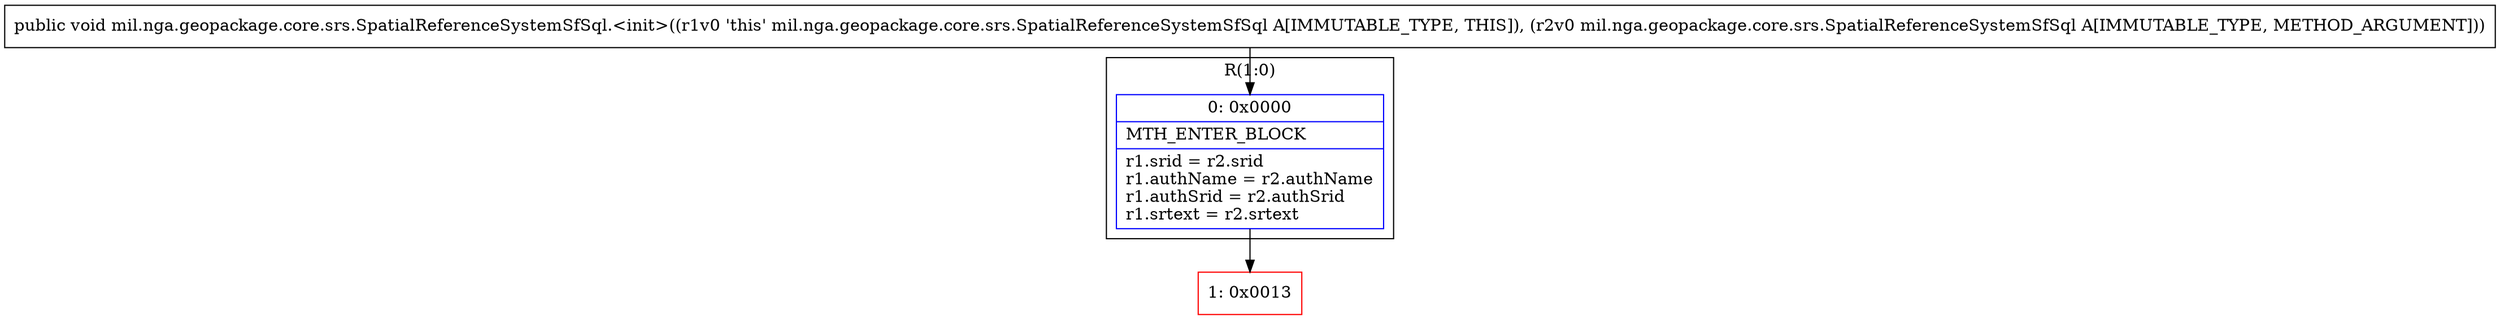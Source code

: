 digraph "CFG formil.nga.geopackage.core.srs.SpatialReferenceSystemSfSql.\<init\>(Lmil\/nga\/geopackage\/core\/srs\/SpatialReferenceSystemSfSql;)V" {
subgraph cluster_Region_1285743806 {
label = "R(1:0)";
node [shape=record,color=blue];
Node_0 [shape=record,label="{0\:\ 0x0000|MTH_ENTER_BLOCK\l|r1.srid = r2.srid\lr1.authName = r2.authName\lr1.authSrid = r2.authSrid\lr1.srtext = r2.srtext\l}"];
}
Node_1 [shape=record,color=red,label="{1\:\ 0x0013}"];
MethodNode[shape=record,label="{public void mil.nga.geopackage.core.srs.SpatialReferenceSystemSfSql.\<init\>((r1v0 'this' mil.nga.geopackage.core.srs.SpatialReferenceSystemSfSql A[IMMUTABLE_TYPE, THIS]), (r2v0 mil.nga.geopackage.core.srs.SpatialReferenceSystemSfSql A[IMMUTABLE_TYPE, METHOD_ARGUMENT])) }"];
MethodNode -> Node_0;
Node_0 -> Node_1;
}

